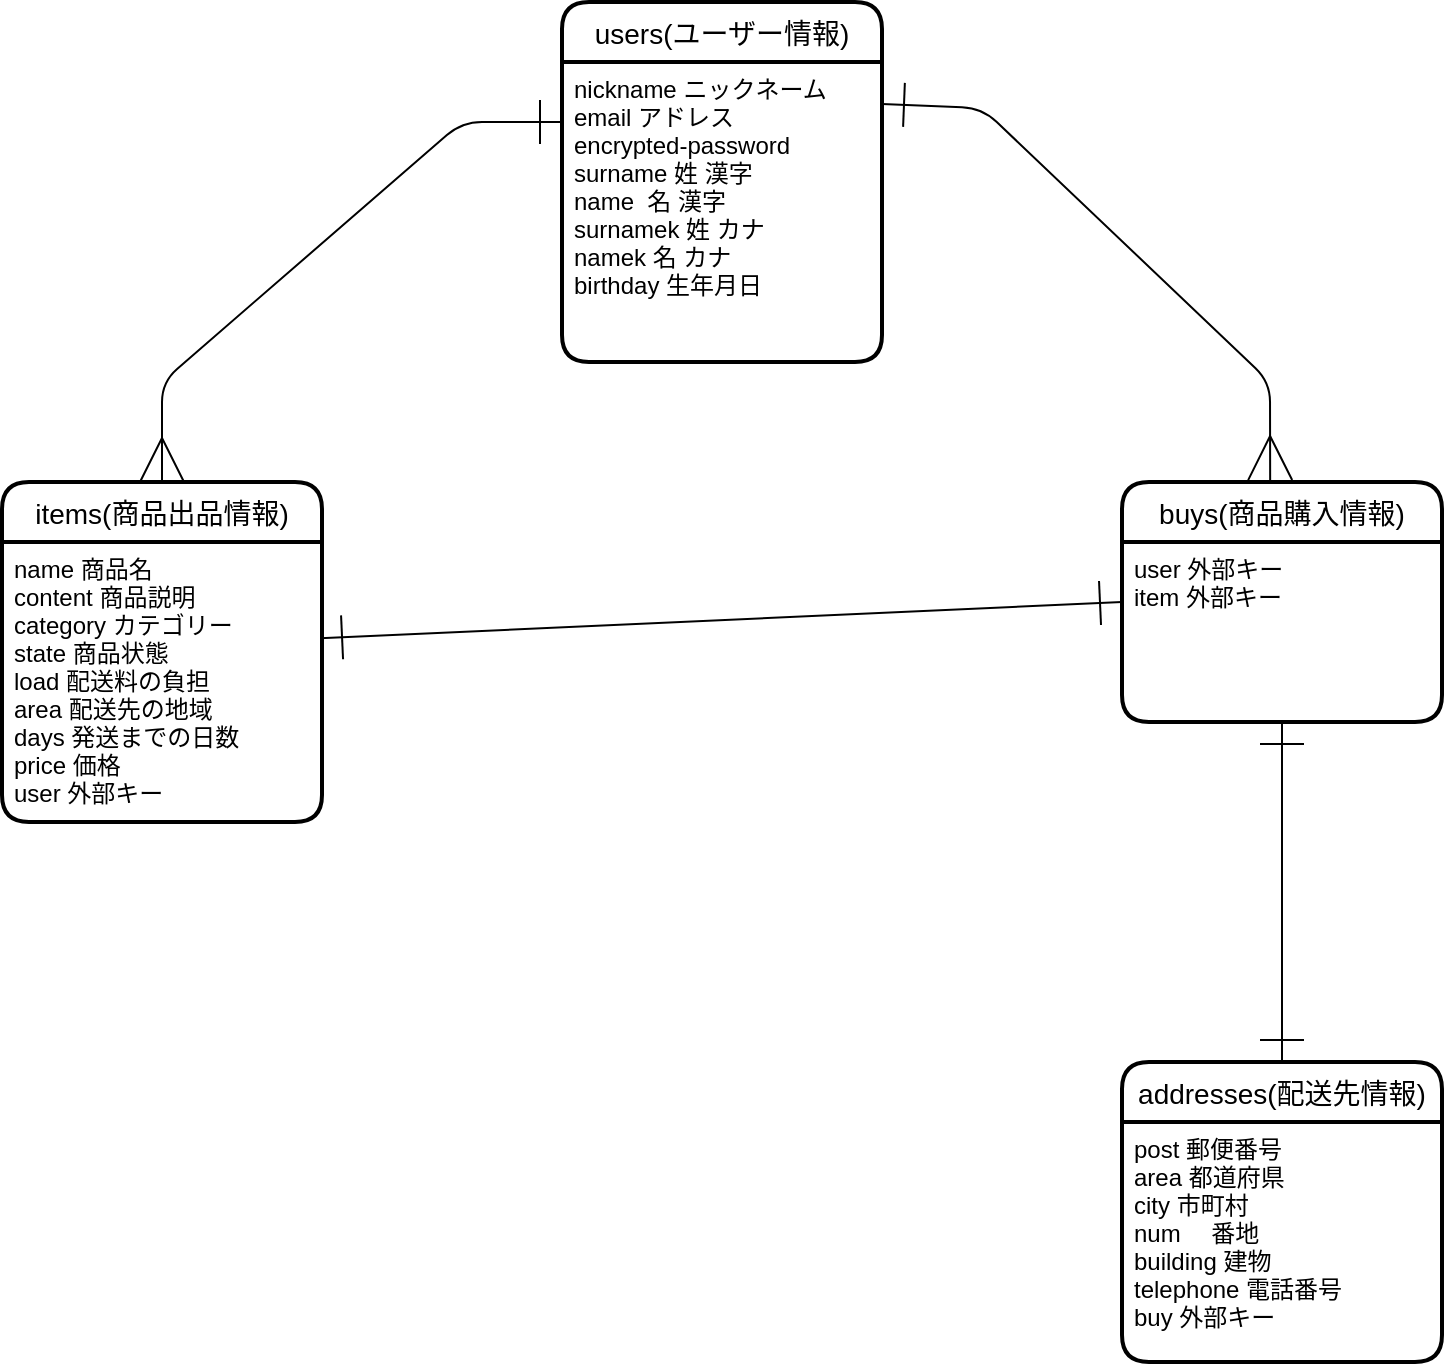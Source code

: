 <mxfile>
    <diagram id="-COzxWgDYKAaHWC1QpeF" name="ページ1">
        <mxGraphModel dx="1501" dy="860" grid="1" gridSize="10" guides="1" tooltips="1" connect="1" arrows="1" fold="1" page="1" pageScale="1" pageWidth="827" pageHeight="1169" math="0" shadow="0">
            <root>
                <mxCell id="0"/>
                <mxCell id="1" parent="0"/>
                <mxCell id="2" value="users(ユーザー情報)" style="swimlane;childLayout=stackLayout;horizontal=1;startSize=30;horizontalStack=0;rounded=1;fontSize=14;fontStyle=0;strokeWidth=2;resizeParent=0;resizeLast=1;shadow=0;dashed=0;align=center;" parent="1" vertex="1">
                    <mxGeometry x="280" y="40" width="160" height="180" as="geometry"/>
                </mxCell>
                <mxCell id="3" value="nickname ニックネーム&#10;email アドレス&#10;encrypted-password&#10;surname 姓 漢字&#10;name  名 漢字&#10;surnamek 姓 カナ&#10;namek 名 カナ&#10;birthday 生年月日" style="align=left;strokeColor=none;fillColor=none;spacingLeft=4;fontSize=12;verticalAlign=top;resizable=0;rotatable=0;part=1;" parent="2" vertex="1">
                    <mxGeometry y="30" width="160" height="150" as="geometry"/>
                </mxCell>
                <mxCell id="4" value="items(商品出品情報)" style="swimlane;childLayout=stackLayout;horizontal=1;startSize=30;horizontalStack=0;rounded=1;fontSize=14;fontStyle=0;strokeWidth=2;resizeParent=0;resizeLast=1;shadow=0;dashed=0;align=center;" parent="1" vertex="1">
                    <mxGeometry y="280" width="160" height="170" as="geometry"/>
                </mxCell>
                <mxCell id="5" value="name 商品名&#10;content 商品説明&#10;category カテゴリー&#10;state 商品状態&#10;load 配送料の負担&#10;area 配送先の地域&#10;days 発送までの日数&#10;price 価格&#10;user 外部キー" style="align=left;strokeColor=none;fillColor=none;spacingLeft=4;fontSize=12;verticalAlign=top;resizable=0;rotatable=0;part=1;" parent="4" vertex="1">
                    <mxGeometry y="30" width="160" height="140" as="geometry"/>
                </mxCell>
                <mxCell id="6" value="buys(商品購入情報)" style="swimlane;childLayout=stackLayout;horizontal=1;startSize=30;horizontalStack=0;rounded=1;fontSize=14;fontStyle=0;strokeWidth=2;resizeParent=0;resizeLast=1;shadow=0;dashed=0;align=center;" parent="1" vertex="1">
                    <mxGeometry x="560" y="280" width="160" height="120" as="geometry"/>
                </mxCell>
                <mxCell id="7" value="user 外部キー&#10;item 外部キー" style="align=left;strokeColor=none;fillColor=none;spacingLeft=4;fontSize=12;verticalAlign=top;resizable=0;rotatable=0;part=1;" parent="6" vertex="1">
                    <mxGeometry y="30" width="160" height="90" as="geometry"/>
                </mxCell>
                <mxCell id="8" value="addresses(配送先情報)" style="swimlane;childLayout=stackLayout;horizontal=1;startSize=30;horizontalStack=0;rounded=1;fontSize=14;fontStyle=0;strokeWidth=2;resizeParent=0;resizeLast=1;shadow=0;dashed=0;align=center;" parent="1" vertex="1">
                    <mxGeometry x="560" y="570" width="160" height="150" as="geometry"/>
                </mxCell>
                <mxCell id="9" value="post 郵便番号&#10;area 都道府県&#10;city 市町村&#10;num 　番地&#10;building 建物&#10;telephone 電話番号&#10;buy 外部キー&#10;" style="align=left;strokeColor=none;fillColor=none;spacingLeft=4;fontSize=12;verticalAlign=top;resizable=0;rotatable=0;part=1;" parent="8" vertex="1">
                    <mxGeometry y="30" width="160" height="120" as="geometry"/>
                </mxCell>
                <mxCell id="10" value="" style="endArrow=ERone;startArrow=ERmany;html=1;entryX=0;entryY=0.2;entryDx=0;entryDy=0;endFill=0;startFill=0;endSize=20;startSize=20;entryPerimeter=0;" parent="1" target="3" edge="1">
                    <mxGeometry width="50" height="50" relative="1" as="geometry">
                        <mxPoint x="80" y="280" as="sourcePoint"/>
                        <mxPoint x="130" y="230" as="targetPoint"/>
                        <Array as="points">
                            <mxPoint x="80" y="230"/>
                            <mxPoint x="230" y="100"/>
                        </Array>
                    </mxGeometry>
                </mxCell>
                <mxCell id="11" value="" style="endArrow=ERmany;startArrow=ERone;html=1;startSize=20;endSize=20;entryX=0.463;entryY=-0.008;entryDx=0;entryDy=0;entryPerimeter=0;exitX=1;exitY=0.14;exitDx=0;exitDy=0;endFill=0;startFill=0;exitPerimeter=0;" parent="1" source="3" target="6" edge="1">
                    <mxGeometry width="50" height="50" relative="1" as="geometry">
                        <mxPoint x="360" y="450" as="sourcePoint"/>
                        <mxPoint x="410" y="400" as="targetPoint"/>
                        <Array as="points">
                            <mxPoint x="490" y="93"/>
                            <mxPoint x="634" y="230"/>
                        </Array>
                    </mxGeometry>
                </mxCell>
                <mxCell id="12" value="" style="endArrow=ERone;startArrow=ERone;html=1;startSize=20;endSize=20;entryX=0;entryY=0.5;entryDx=0;entryDy=0;exitX=0.994;exitY=0.344;exitDx=0;exitDy=0;exitPerimeter=0;endFill=0;startFill=0;" parent="1" source="5" target="6" edge="1">
                    <mxGeometry width="50" height="50" relative="1" as="geometry">
                        <mxPoint x="360" y="450" as="sourcePoint"/>
                        <mxPoint x="410" y="400" as="targetPoint"/>
                    </mxGeometry>
                </mxCell>
                <mxCell id="13" value="" style="endArrow=ERone;startArrow=ERone;html=1;startSize=20;endSize=20;entryX=0.5;entryY=1;entryDx=0;entryDy=0;exitX=0.5;exitY=0;exitDx=0;exitDy=0;startFill=0;endFill=0;" parent="1" source="8" target="7" edge="1">
                    <mxGeometry width="50" height="50" relative="1" as="geometry">
                        <mxPoint x="360" y="450" as="sourcePoint"/>
                        <mxPoint x="410" y="400" as="targetPoint"/>
                    </mxGeometry>
                </mxCell>
            </root>
        </mxGraphModel>
    </diagram>
</mxfile>